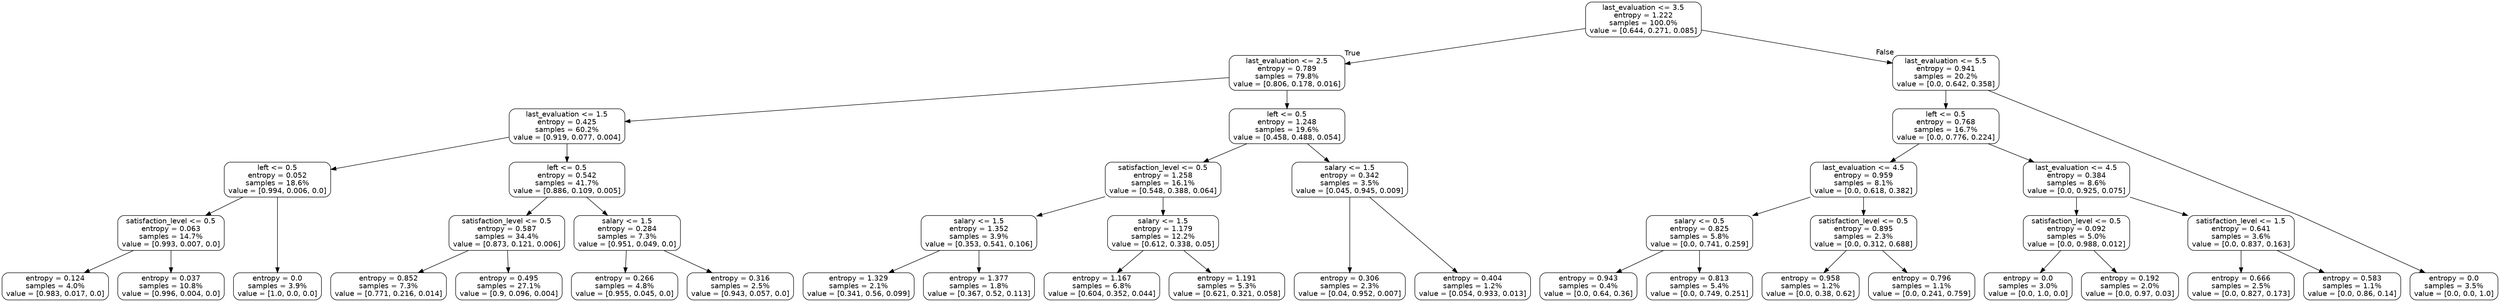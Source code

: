digraph Tree {
node [shape=box, style="rounded", color="black", fontname=helvetica] ;
graph [ranksep=equally, splines=polyline] ;
edge [fontname=helvetica] ;
0 [label="last_evaluation <= 3.5\nentropy = 1.222\nsamples = 100.0%\nvalue = [0.644, 0.271, 0.085]"] ;
1 [label="last_evaluation <= 2.5\nentropy = 0.789\nsamples = 79.8%\nvalue = [0.806, 0.178, 0.016]"] ;
0 -> 1 [labeldistance=2.5, labelangle=45, headlabel="True"] ;
2 [label="last_evaluation <= 1.5\nentropy = 0.425\nsamples = 60.2%\nvalue = [0.919, 0.077, 0.004]"] ;
1 -> 2 ;
3 [label="left <= 0.5\nentropy = 0.052\nsamples = 18.6%\nvalue = [0.994, 0.006, 0.0]"] ;
2 -> 3 ;
4 [label="satisfaction_level <= 0.5\nentropy = 0.063\nsamples = 14.7%\nvalue = [0.993, 0.007, 0.0]"] ;
3 -> 4 ;
5 [label="entropy = 0.124\nsamples = 4.0%\nvalue = [0.983, 0.017, 0.0]"] ;
4 -> 5 ;
6 [label="entropy = 0.037\nsamples = 10.8%\nvalue = [0.996, 0.004, 0.0]"] ;
4 -> 6 ;
7 [label="entropy = 0.0\nsamples = 3.9%\nvalue = [1.0, 0.0, 0.0]"] ;
3 -> 7 ;
8 [label="left <= 0.5\nentropy = 0.542\nsamples = 41.7%\nvalue = [0.886, 0.109, 0.005]"] ;
2 -> 8 ;
9 [label="satisfaction_level <= 0.5\nentropy = 0.587\nsamples = 34.4%\nvalue = [0.873, 0.121, 0.006]"] ;
8 -> 9 ;
10 [label="entropy = 0.852\nsamples = 7.3%\nvalue = [0.771, 0.216, 0.014]"] ;
9 -> 10 ;
11 [label="entropy = 0.495\nsamples = 27.1%\nvalue = [0.9, 0.096, 0.004]"] ;
9 -> 11 ;
12 [label="salary <= 1.5\nentropy = 0.284\nsamples = 7.3%\nvalue = [0.951, 0.049, 0.0]"] ;
8 -> 12 ;
13 [label="entropy = 0.266\nsamples = 4.8%\nvalue = [0.955, 0.045, 0.0]"] ;
12 -> 13 ;
14 [label="entropy = 0.316\nsamples = 2.5%\nvalue = [0.943, 0.057, 0.0]"] ;
12 -> 14 ;
15 [label="left <= 0.5\nentropy = 1.248\nsamples = 19.6%\nvalue = [0.458, 0.488, 0.054]"] ;
1 -> 15 ;
16 [label="satisfaction_level <= 0.5\nentropy = 1.258\nsamples = 16.1%\nvalue = [0.548, 0.388, 0.064]"] ;
15 -> 16 ;
17 [label="salary <= 1.5\nentropy = 1.352\nsamples = 3.9%\nvalue = [0.353, 0.541, 0.106]"] ;
16 -> 17 ;
18 [label="entropy = 1.329\nsamples = 2.1%\nvalue = [0.341, 0.56, 0.099]"] ;
17 -> 18 ;
19 [label="entropy = 1.377\nsamples = 1.8%\nvalue = [0.367, 0.52, 0.113]"] ;
17 -> 19 ;
20 [label="salary <= 1.5\nentropy = 1.179\nsamples = 12.2%\nvalue = [0.612, 0.338, 0.05]"] ;
16 -> 20 ;
21 [label="entropy = 1.167\nsamples = 6.8%\nvalue = [0.604, 0.352, 0.044]"] ;
20 -> 21 ;
22 [label="entropy = 1.191\nsamples = 5.3%\nvalue = [0.621, 0.321, 0.058]"] ;
20 -> 22 ;
23 [label="salary <= 1.5\nentropy = 0.342\nsamples = 3.5%\nvalue = [0.045, 0.945, 0.009]"] ;
15 -> 23 ;
24 [label="entropy = 0.306\nsamples = 2.3%\nvalue = [0.04, 0.952, 0.007]"] ;
23 -> 24 ;
25 [label="entropy = 0.404\nsamples = 1.2%\nvalue = [0.054, 0.933, 0.013]"] ;
23 -> 25 ;
26 [label="last_evaluation <= 5.5\nentropy = 0.941\nsamples = 20.2%\nvalue = [0.0, 0.642, 0.358]"] ;
0 -> 26 [labeldistance=2.5, labelangle=-45, headlabel="False"] ;
27 [label="left <= 0.5\nentropy = 0.768\nsamples = 16.7%\nvalue = [0.0, 0.776, 0.224]"] ;
26 -> 27 ;
28 [label="last_evaluation <= 4.5\nentropy = 0.959\nsamples = 8.1%\nvalue = [0.0, 0.618, 0.382]"] ;
27 -> 28 ;
29 [label="salary <= 0.5\nentropy = 0.825\nsamples = 5.8%\nvalue = [0.0, 0.741, 0.259]"] ;
28 -> 29 ;
30 [label="entropy = 0.943\nsamples = 0.4%\nvalue = [0.0, 0.64, 0.36]"] ;
29 -> 30 ;
31 [label="entropy = 0.813\nsamples = 5.4%\nvalue = [0.0, 0.749, 0.251]"] ;
29 -> 31 ;
32 [label="satisfaction_level <= 0.5\nentropy = 0.895\nsamples = 2.3%\nvalue = [0.0, 0.312, 0.688]"] ;
28 -> 32 ;
33 [label="entropy = 0.958\nsamples = 1.2%\nvalue = [0.0, 0.38, 0.62]"] ;
32 -> 33 ;
34 [label="entropy = 0.796\nsamples = 1.1%\nvalue = [0.0, 0.241, 0.759]"] ;
32 -> 34 ;
35 [label="last_evaluation <= 4.5\nentropy = 0.384\nsamples = 8.6%\nvalue = [0.0, 0.925, 0.075]"] ;
27 -> 35 ;
36 [label="satisfaction_level <= 0.5\nentropy = 0.092\nsamples = 5.0%\nvalue = [0.0, 0.988, 0.012]"] ;
35 -> 36 ;
37 [label="entropy = 0.0\nsamples = 3.0%\nvalue = [0.0, 1.0, 0.0]"] ;
36 -> 37 ;
38 [label="entropy = 0.192\nsamples = 2.0%\nvalue = [0.0, 0.97, 0.03]"] ;
36 -> 38 ;
39 [label="satisfaction_level <= 1.5\nentropy = 0.641\nsamples = 3.6%\nvalue = [0.0, 0.837, 0.163]"] ;
35 -> 39 ;
40 [label="entropy = 0.666\nsamples = 2.5%\nvalue = [0.0, 0.827, 0.173]"] ;
39 -> 40 ;
41 [label="entropy = 0.583\nsamples = 1.1%\nvalue = [0.0, 0.86, 0.14]"] ;
39 -> 41 ;
42 [label="entropy = 0.0\nsamples = 3.5%\nvalue = [0.0, 0.0, 1.0]"] ;
26 -> 42 ;
{rank=same ; 0} ;
{rank=same ; 1; 26} ;
{rank=same ; 2; 15; 27} ;
{rank=same ; 3; 8; 16; 23; 28; 35} ;
{rank=same ; 4; 9; 12; 17; 20; 29; 32; 36; 39} ;
{rank=same ; 5; 6; 7; 10; 11; 13; 14; 18; 19; 21; 22; 24; 25; 30; 31; 33; 34; 37; 38; 40; 41; 42} ;
}